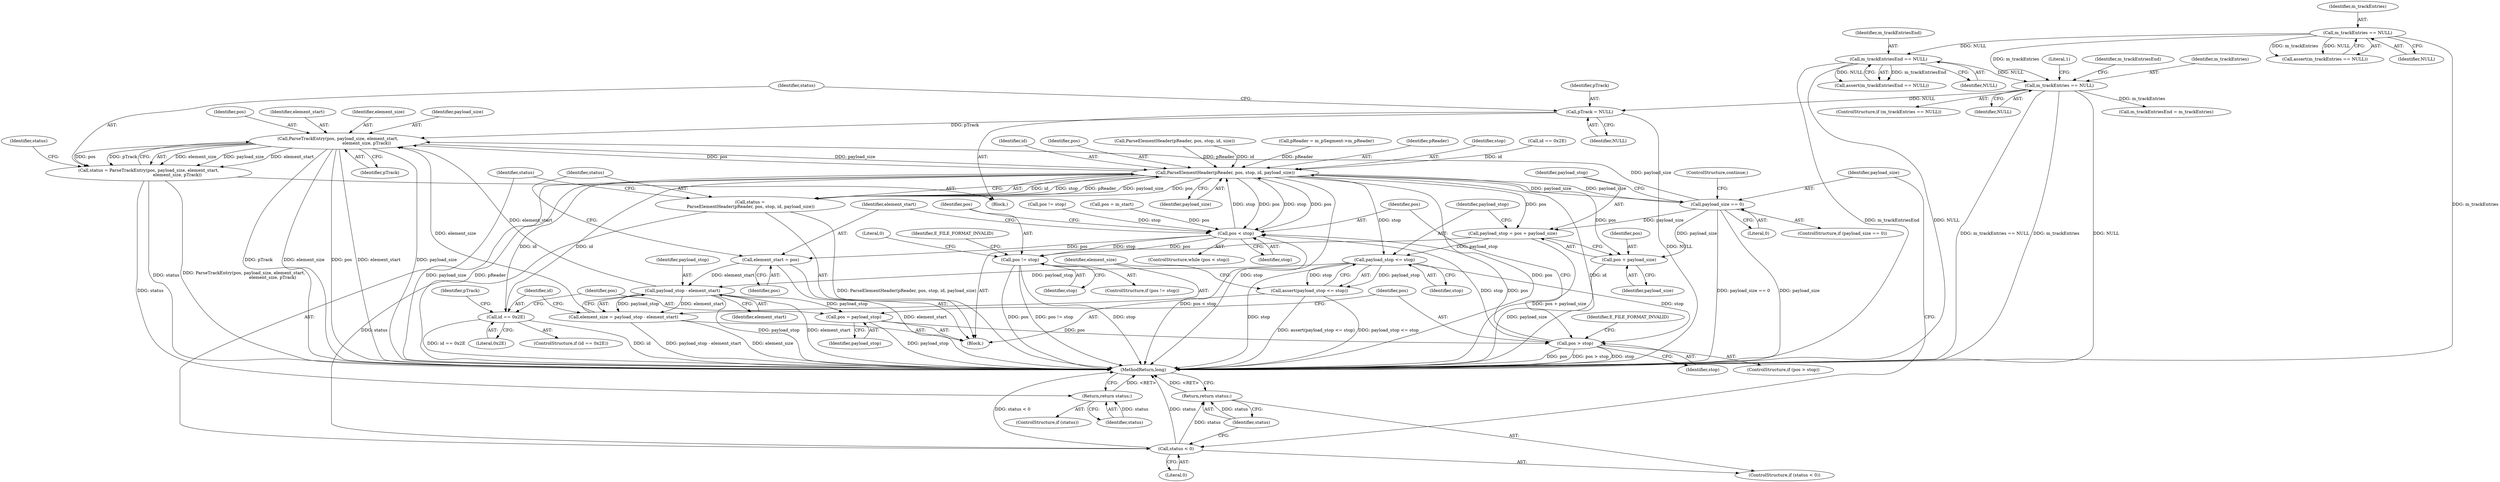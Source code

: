 digraph "0_Android_cc274e2abe8b2a6698a5c47d8aa4bb45f1f9538d_43@pointer" {
"1000263" [label="(Call,pTrack = NULL)"];
"1000194" [label="(Call,m_trackEntries == NULL)"];
"1000113" [label="(Call,m_trackEntries == NULL)"];
"1000117" [label="(Call,m_trackEntriesEnd == NULL)"];
"1000269" [label="(Call,ParseTrackEntry(pos, payload_size, element_start,\n                                          element_size, pTrack))"];
"1000220" [label="(Call,ParseElementHeader(pReader, pos, stop, id, payload_size))"];
"1000207" [label="(Call,pos < stop)"];
"1000212" [label="(Call,element_start = pos)"];
"1000250" [label="(Call,payload_stop - element_start)"];
"1000248" [label="(Call,element_size = payload_stop - element_start)"];
"1000283" [label="(Call,pos = payload_stop)"];
"1000287" [label="(Call,pos > stop)"];
"1000293" [label="(Call,pos != stop)"];
"1000218" [label="(Call,status =\n ParseElementHeader(pReader, pos, stop, id, payload_size))"];
"1000227" [label="(Call,status < 0)"];
"1000230" [label="(Return,return status;)"];
"1000233" [label="(Call,payload_size == 0)"];
"1000238" [label="(Call,payload_stop = pos + payload_size)"];
"1000244" [label="(Call,payload_stop <= stop)"];
"1000243" [label="(Call,assert(payload_stop <= stop))"];
"1000240" [label="(Call,pos + payload_size)"];
"1000254" [label="(Call,id == 0x2E)"];
"1000267" [label="(Call,status = ParseTrackEntry(pos, payload_size, element_start,\n                                          element_size, pTrack))"];
"1000277" [label="(Return,return status;)"];
"1000249" [label="(Identifier,element_size)"];
"1000265" [label="(Identifier,NULL)"];
"1000274" [label="(Identifier,pTrack)"];
"1000117" [label="(Call,m_trackEntriesEnd == NULL)"];
"1000199" [label="(Literal,1)"];
"1000235" [label="(Literal,0)"];
"1000243" [label="(Call,assert(payload_stop <= stop))"];
"1000114" [label="(Identifier,m_trackEntries)"];
"1000288" [label="(Identifier,pos)"];
"1000295" [label="(Identifier,stop)"];
"1000286" [label="(ControlStructure,if (pos > stop))"];
"1000293" [label="(Call,pos != stop)"];
"1000207" [label="(Call,pos < stop)"];
"1000230" [label="(Return,return status;)"];
"1000254" [label="(Call,id == 0x2E)"];
"1000218" [label="(Call,status =\n ParseElementHeader(pReader, pos, stop, id, payload_size))"];
"1000271" [label="(Identifier,payload_size)"];
"1000285" [label="(Identifier,payload_stop)"];
"1000116" [label="(Call,assert(m_trackEntriesEnd == NULL))"];
"1000226" [label="(ControlStructure,if (status < 0))"];
"1000206" [label="(ControlStructure,while (pos < stop))"];
"1000277" [label="(Return,return status;)"];
"1000182" [label="(Call,pos != stop)"];
"1000232" [label="(ControlStructure,if (payload_size == 0))"];
"1000297" [label="(Identifier,E_FILE_FORMAT_INVALID)"];
"1000275" [label="(ControlStructure,if (status))"];
"1000212" [label="(Call,element_start = pos)"];
"1000253" [label="(ControlStructure,if (id == 0x2E))"];
"1000236" [label="(ControlStructure,continue;)"];
"1000256" [label="(Literal,0x2E)"];
"1000118" [label="(Identifier,m_trackEntriesEnd)"];
"1000255" [label="(Identifier,id)"];
"1000112" [label="(Call,assert(m_trackEntries == NULL))"];
"1000227" [label="(Call,status < 0)"];
"1000200" [label="(Call,m_trackEntriesEnd = m_trackEntries)"];
"1000246" [label="(Identifier,stop)"];
"1000238" [label="(Call,payload_stop = pos + payload_size)"];
"1000224" [label="(Identifier,id)"];
"1000222" [label="(Identifier,pos)"];
"1000231" [label="(Identifier,status)"];
"1000201" [label="(Identifier,m_trackEntriesEnd)"];
"1000234" [label="(Identifier,payload_size)"];
"1000209" [label="(Identifier,stop)"];
"1000126" [label="(Call,pReader = m_pSegment->m_pReader)"];
"1000292" [label="(ControlStructure,if (pos != stop))"];
"1000268" [label="(Identifier,status)"];
"1000244" [label="(Call,payload_stop <= stop)"];
"1000221" [label="(Identifier,pReader)"];
"1000299" [label="(Literal,0)"];
"1000264" [label="(Identifier,pTrack)"];
"1000115" [label="(Identifier,NULL)"];
"1000270" [label="(Identifier,pos)"];
"1000240" [label="(Call,pos + payload_size)"];
"1000113" [label="(Call,m_trackEntries == NULL)"];
"1000193" [label="(ControlStructure,if (m_trackEntries == NULL))"];
"1000276" [label="(Identifier,status)"];
"1000300" [label="(MethodReturn,long)"];
"1000208" [label="(Identifier,pos)"];
"1000257" [label="(Block,)"];
"1000263" [label="(Call,pTrack = NULL)"];
"1000272" [label="(Identifier,element_start)"];
"1000241" [label="(Identifier,pos)"];
"1000294" [label="(Identifier,pos)"];
"1000239" [label="(Identifier,payload_stop)"];
"1000195" [label="(Identifier,m_trackEntries)"];
"1000210" [label="(Block,)"];
"1000214" [label="(Identifier,pos)"];
"1000203" [label="(Call,pos = m_start)"];
"1000252" [label="(Identifier,element_start)"];
"1000233" [label="(Call,payload_size == 0)"];
"1000248" [label="(Call,element_size = payload_stop - element_start)"];
"1000283" [label="(Call,pos = payload_stop)"];
"1000220" [label="(Call,ParseElementHeader(pReader, pos, stop, id, payload_size))"];
"1000219" [label="(Identifier,status)"];
"1000267" [label="(Call,status = ParseTrackEntry(pos, payload_size, element_start,\n                                          element_size, pTrack))"];
"1000291" [label="(Identifier,E_FILE_FORMAT_INVALID)"];
"1000223" [label="(Identifier,stop)"];
"1000242" [label="(Identifier,payload_size)"];
"1000278" [label="(Identifier,status)"];
"1000167" [label="(Call,id == 0x2E)"];
"1000251" [label="(Identifier,payload_stop)"];
"1000194" [label="(Call,m_trackEntries == NULL)"];
"1000196" [label="(Identifier,NULL)"];
"1000225" [label="(Identifier,payload_size)"];
"1000119" [label="(Identifier,NULL)"];
"1000213" [label="(Identifier,element_start)"];
"1000284" [label="(Identifier,pos)"];
"1000260" [label="(Identifier,pTrack)"];
"1000269" [label="(Call,ParseTrackEntry(pos, payload_size, element_start,\n                                          element_size, pTrack))"];
"1000149" [label="(Call,ParseElementHeader(pReader, pos, stop, id, size))"];
"1000287" [label="(Call,pos > stop)"];
"1000228" [label="(Identifier,status)"];
"1000273" [label="(Identifier,element_size)"];
"1000289" [label="(Identifier,stop)"];
"1000245" [label="(Identifier,payload_stop)"];
"1000250" [label="(Call,payload_stop - element_start)"];
"1000229" [label="(Literal,0)"];
"1000263" -> "1000257"  [label="AST: "];
"1000263" -> "1000265"  [label="CFG: "];
"1000264" -> "1000263"  [label="AST: "];
"1000265" -> "1000263"  [label="AST: "];
"1000268" -> "1000263"  [label="CFG: "];
"1000263" -> "1000300"  [label="DDG: NULL"];
"1000194" -> "1000263"  [label="DDG: NULL"];
"1000263" -> "1000269"  [label="DDG: pTrack"];
"1000194" -> "1000193"  [label="AST: "];
"1000194" -> "1000196"  [label="CFG: "];
"1000195" -> "1000194"  [label="AST: "];
"1000196" -> "1000194"  [label="AST: "];
"1000199" -> "1000194"  [label="CFG: "];
"1000201" -> "1000194"  [label="CFG: "];
"1000194" -> "1000300"  [label="DDG: m_trackEntries == NULL"];
"1000194" -> "1000300"  [label="DDG: m_trackEntries"];
"1000194" -> "1000300"  [label="DDG: NULL"];
"1000113" -> "1000194"  [label="DDG: m_trackEntries"];
"1000117" -> "1000194"  [label="DDG: NULL"];
"1000194" -> "1000200"  [label="DDG: m_trackEntries"];
"1000113" -> "1000112"  [label="AST: "];
"1000113" -> "1000115"  [label="CFG: "];
"1000114" -> "1000113"  [label="AST: "];
"1000115" -> "1000113"  [label="AST: "];
"1000112" -> "1000113"  [label="CFG: "];
"1000113" -> "1000300"  [label="DDG: m_trackEntries"];
"1000113" -> "1000112"  [label="DDG: m_trackEntries"];
"1000113" -> "1000112"  [label="DDG: NULL"];
"1000113" -> "1000117"  [label="DDG: NULL"];
"1000117" -> "1000116"  [label="AST: "];
"1000117" -> "1000119"  [label="CFG: "];
"1000118" -> "1000117"  [label="AST: "];
"1000119" -> "1000117"  [label="AST: "];
"1000116" -> "1000117"  [label="CFG: "];
"1000117" -> "1000300"  [label="DDG: m_trackEntriesEnd"];
"1000117" -> "1000300"  [label="DDG: NULL"];
"1000117" -> "1000116"  [label="DDG: m_trackEntriesEnd"];
"1000117" -> "1000116"  [label="DDG: NULL"];
"1000269" -> "1000267"  [label="AST: "];
"1000269" -> "1000274"  [label="CFG: "];
"1000270" -> "1000269"  [label="AST: "];
"1000271" -> "1000269"  [label="AST: "];
"1000272" -> "1000269"  [label="AST: "];
"1000273" -> "1000269"  [label="AST: "];
"1000274" -> "1000269"  [label="AST: "];
"1000267" -> "1000269"  [label="CFG: "];
"1000269" -> "1000300"  [label="DDG: pTrack"];
"1000269" -> "1000300"  [label="DDG: element_size"];
"1000269" -> "1000300"  [label="DDG: pos"];
"1000269" -> "1000300"  [label="DDG: element_start"];
"1000269" -> "1000300"  [label="DDG: payload_size"];
"1000269" -> "1000220"  [label="DDG: payload_size"];
"1000269" -> "1000267"  [label="DDG: element_size"];
"1000269" -> "1000267"  [label="DDG: payload_size"];
"1000269" -> "1000267"  [label="DDG: element_start"];
"1000269" -> "1000267"  [label="DDG: pos"];
"1000269" -> "1000267"  [label="DDG: pTrack"];
"1000220" -> "1000269"  [label="DDG: pos"];
"1000233" -> "1000269"  [label="DDG: payload_size"];
"1000250" -> "1000269"  [label="DDG: element_start"];
"1000248" -> "1000269"  [label="DDG: element_size"];
"1000220" -> "1000218"  [label="AST: "];
"1000220" -> "1000225"  [label="CFG: "];
"1000221" -> "1000220"  [label="AST: "];
"1000222" -> "1000220"  [label="AST: "];
"1000223" -> "1000220"  [label="AST: "];
"1000224" -> "1000220"  [label="AST: "];
"1000225" -> "1000220"  [label="AST: "];
"1000218" -> "1000220"  [label="CFG: "];
"1000220" -> "1000300"  [label="DDG: payload_size"];
"1000220" -> "1000300"  [label="DDG: pReader"];
"1000220" -> "1000300"  [label="DDG: stop"];
"1000220" -> "1000300"  [label="DDG: pos"];
"1000220" -> "1000300"  [label="DDG: id"];
"1000220" -> "1000207"  [label="DDG: pos"];
"1000220" -> "1000207"  [label="DDG: stop"];
"1000220" -> "1000218"  [label="DDG: id"];
"1000220" -> "1000218"  [label="DDG: stop"];
"1000220" -> "1000218"  [label="DDG: pReader"];
"1000220" -> "1000218"  [label="DDG: payload_size"];
"1000220" -> "1000218"  [label="DDG: pos"];
"1000126" -> "1000220"  [label="DDG: pReader"];
"1000149" -> "1000220"  [label="DDG: pReader"];
"1000149" -> "1000220"  [label="DDG: id"];
"1000207" -> "1000220"  [label="DDG: pos"];
"1000207" -> "1000220"  [label="DDG: stop"];
"1000167" -> "1000220"  [label="DDG: id"];
"1000254" -> "1000220"  [label="DDG: id"];
"1000233" -> "1000220"  [label="DDG: payload_size"];
"1000220" -> "1000233"  [label="DDG: payload_size"];
"1000220" -> "1000238"  [label="DDG: pos"];
"1000220" -> "1000240"  [label="DDG: pos"];
"1000220" -> "1000244"  [label="DDG: stop"];
"1000220" -> "1000254"  [label="DDG: id"];
"1000207" -> "1000206"  [label="AST: "];
"1000207" -> "1000209"  [label="CFG: "];
"1000208" -> "1000207"  [label="AST: "];
"1000209" -> "1000207"  [label="AST: "];
"1000213" -> "1000207"  [label="CFG: "];
"1000294" -> "1000207"  [label="CFG: "];
"1000207" -> "1000300"  [label="DDG: pos < stop"];
"1000287" -> "1000207"  [label="DDG: pos"];
"1000287" -> "1000207"  [label="DDG: stop"];
"1000203" -> "1000207"  [label="DDG: pos"];
"1000182" -> "1000207"  [label="DDG: stop"];
"1000207" -> "1000212"  [label="DDG: pos"];
"1000207" -> "1000293"  [label="DDG: pos"];
"1000207" -> "1000293"  [label="DDG: stop"];
"1000212" -> "1000210"  [label="AST: "];
"1000212" -> "1000214"  [label="CFG: "];
"1000213" -> "1000212"  [label="AST: "];
"1000214" -> "1000212"  [label="AST: "];
"1000219" -> "1000212"  [label="CFG: "];
"1000212" -> "1000300"  [label="DDG: element_start"];
"1000212" -> "1000250"  [label="DDG: element_start"];
"1000250" -> "1000248"  [label="AST: "];
"1000250" -> "1000252"  [label="CFG: "];
"1000251" -> "1000250"  [label="AST: "];
"1000252" -> "1000250"  [label="AST: "];
"1000248" -> "1000250"  [label="CFG: "];
"1000250" -> "1000300"  [label="DDG: payload_stop"];
"1000250" -> "1000300"  [label="DDG: element_start"];
"1000250" -> "1000248"  [label="DDG: payload_stop"];
"1000250" -> "1000248"  [label="DDG: element_start"];
"1000244" -> "1000250"  [label="DDG: payload_stop"];
"1000250" -> "1000283"  [label="DDG: payload_stop"];
"1000248" -> "1000210"  [label="AST: "];
"1000249" -> "1000248"  [label="AST: "];
"1000255" -> "1000248"  [label="CFG: "];
"1000248" -> "1000300"  [label="DDG: payload_stop - element_start"];
"1000248" -> "1000300"  [label="DDG: element_size"];
"1000283" -> "1000210"  [label="AST: "];
"1000283" -> "1000285"  [label="CFG: "];
"1000284" -> "1000283"  [label="AST: "];
"1000285" -> "1000283"  [label="AST: "];
"1000288" -> "1000283"  [label="CFG: "];
"1000283" -> "1000300"  [label="DDG: payload_stop"];
"1000283" -> "1000287"  [label="DDG: pos"];
"1000287" -> "1000286"  [label="AST: "];
"1000287" -> "1000289"  [label="CFG: "];
"1000288" -> "1000287"  [label="AST: "];
"1000289" -> "1000287"  [label="AST: "];
"1000208" -> "1000287"  [label="CFG: "];
"1000291" -> "1000287"  [label="CFG: "];
"1000287" -> "1000300"  [label="DDG: pos > stop"];
"1000287" -> "1000300"  [label="DDG: stop"];
"1000287" -> "1000300"  [label="DDG: pos"];
"1000244" -> "1000287"  [label="DDG: stop"];
"1000293" -> "1000292"  [label="AST: "];
"1000293" -> "1000295"  [label="CFG: "];
"1000294" -> "1000293"  [label="AST: "];
"1000295" -> "1000293"  [label="AST: "];
"1000297" -> "1000293"  [label="CFG: "];
"1000299" -> "1000293"  [label="CFG: "];
"1000293" -> "1000300"  [label="DDG: pos"];
"1000293" -> "1000300"  [label="DDG: pos != stop"];
"1000293" -> "1000300"  [label="DDG: stop"];
"1000218" -> "1000210"  [label="AST: "];
"1000219" -> "1000218"  [label="AST: "];
"1000228" -> "1000218"  [label="CFG: "];
"1000218" -> "1000300"  [label="DDG: ParseElementHeader(pReader, pos, stop, id, payload_size)"];
"1000218" -> "1000227"  [label="DDG: status"];
"1000227" -> "1000226"  [label="AST: "];
"1000227" -> "1000229"  [label="CFG: "];
"1000228" -> "1000227"  [label="AST: "];
"1000229" -> "1000227"  [label="AST: "];
"1000231" -> "1000227"  [label="CFG: "];
"1000234" -> "1000227"  [label="CFG: "];
"1000227" -> "1000300"  [label="DDG: status < 0"];
"1000227" -> "1000300"  [label="DDG: status"];
"1000227" -> "1000230"  [label="DDG: status"];
"1000230" -> "1000226"  [label="AST: "];
"1000230" -> "1000231"  [label="CFG: "];
"1000231" -> "1000230"  [label="AST: "];
"1000300" -> "1000230"  [label="CFG: "];
"1000230" -> "1000300"  [label="DDG: <RET>"];
"1000231" -> "1000230"  [label="DDG: status"];
"1000233" -> "1000232"  [label="AST: "];
"1000233" -> "1000235"  [label="CFG: "];
"1000234" -> "1000233"  [label="AST: "];
"1000235" -> "1000233"  [label="AST: "];
"1000236" -> "1000233"  [label="CFG: "];
"1000239" -> "1000233"  [label="CFG: "];
"1000233" -> "1000300"  [label="DDG: payload_size == 0"];
"1000233" -> "1000300"  [label="DDG: payload_size"];
"1000233" -> "1000238"  [label="DDG: payload_size"];
"1000233" -> "1000240"  [label="DDG: payload_size"];
"1000238" -> "1000210"  [label="AST: "];
"1000238" -> "1000240"  [label="CFG: "];
"1000239" -> "1000238"  [label="AST: "];
"1000240" -> "1000238"  [label="AST: "];
"1000245" -> "1000238"  [label="CFG: "];
"1000238" -> "1000300"  [label="DDG: pos + payload_size"];
"1000238" -> "1000244"  [label="DDG: payload_stop"];
"1000244" -> "1000243"  [label="AST: "];
"1000244" -> "1000246"  [label="CFG: "];
"1000245" -> "1000244"  [label="AST: "];
"1000246" -> "1000244"  [label="AST: "];
"1000243" -> "1000244"  [label="CFG: "];
"1000244" -> "1000300"  [label="DDG: stop"];
"1000244" -> "1000243"  [label="DDG: payload_stop"];
"1000244" -> "1000243"  [label="DDG: stop"];
"1000243" -> "1000210"  [label="AST: "];
"1000249" -> "1000243"  [label="CFG: "];
"1000243" -> "1000300"  [label="DDG: payload_stop <= stop"];
"1000243" -> "1000300"  [label="DDG: assert(payload_stop <= stop)"];
"1000240" -> "1000242"  [label="CFG: "];
"1000241" -> "1000240"  [label="AST: "];
"1000242" -> "1000240"  [label="AST: "];
"1000240" -> "1000300"  [label="DDG: payload_size"];
"1000254" -> "1000253"  [label="AST: "];
"1000254" -> "1000256"  [label="CFG: "];
"1000255" -> "1000254"  [label="AST: "];
"1000256" -> "1000254"  [label="AST: "];
"1000260" -> "1000254"  [label="CFG: "];
"1000284" -> "1000254"  [label="CFG: "];
"1000254" -> "1000300"  [label="DDG: id"];
"1000254" -> "1000300"  [label="DDG: id == 0x2E"];
"1000267" -> "1000257"  [label="AST: "];
"1000268" -> "1000267"  [label="AST: "];
"1000276" -> "1000267"  [label="CFG: "];
"1000267" -> "1000300"  [label="DDG: ParseTrackEntry(pos, payload_size, element_start,\n                                          element_size, pTrack)"];
"1000267" -> "1000300"  [label="DDG: status"];
"1000267" -> "1000277"  [label="DDG: status"];
"1000277" -> "1000275"  [label="AST: "];
"1000277" -> "1000278"  [label="CFG: "];
"1000278" -> "1000277"  [label="AST: "];
"1000300" -> "1000277"  [label="CFG: "];
"1000277" -> "1000300"  [label="DDG: <RET>"];
"1000278" -> "1000277"  [label="DDG: status"];
}
